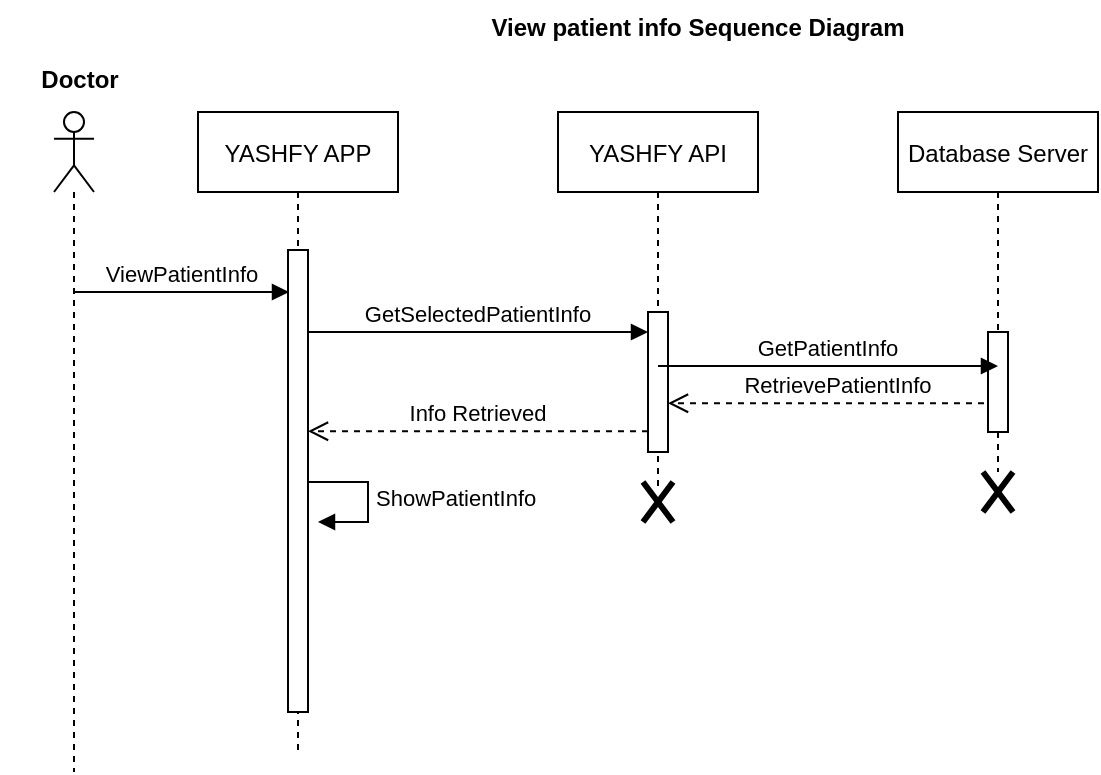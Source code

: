 <mxfile version="16.6.4" type="device"><diagram id="kgpKYQtTHZ0yAKxKKP6v" name="Page-1"><mxGraphModel dx="694" dy="345" grid="1" gridSize="10" guides="1" tooltips="1" connect="1" arrows="1" fold="1" page="1" pageScale="1" pageWidth="850" pageHeight="1100" math="0" shadow="0"><root><mxCell id="0"/><mxCell id="1" parent="0"/><mxCell id="3nuBFxr9cyL0pnOWT2aG-1" value="YASHFY APP" style="shape=umlLifeline;perimeter=lifelinePerimeter;container=1;collapsible=0;recursiveResize=0;rounded=0;shadow=0;strokeWidth=1;" parent="1" vertex="1"><mxGeometry x="120" y="80" width="100" height="320" as="geometry"/></mxCell><mxCell id="3nuBFxr9cyL0pnOWT2aG-2" value="" style="points=[];perimeter=orthogonalPerimeter;rounded=0;shadow=0;strokeWidth=1;" parent="3nuBFxr9cyL0pnOWT2aG-1" vertex="1"><mxGeometry x="45" y="69" width="10" height="231" as="geometry"/></mxCell><mxCell id="Q5_kEp4C6wmAfCaZ95lo-2" value="ViewPatientInfo" style="verticalAlign=bottom;endArrow=block;shadow=0;strokeWidth=1;" edge="1" parent="3nuBFxr9cyL0pnOWT2aG-1" source="Q5_kEp4C6wmAfCaZ95lo-1"><mxGeometry relative="1" as="geometry"><mxPoint x="-44" y="90.0" as="sourcePoint"/><mxPoint x="45.5" y="90.0" as="targetPoint"/></mxGeometry></mxCell><mxCell id="Q5_kEp4C6wmAfCaZ95lo-10" value="Info Retrieved" style="verticalAlign=bottom;endArrow=open;dashed=1;endSize=8;exitX=0;exitY=0.95;shadow=0;strokeWidth=1;" edge="1" parent="3nuBFxr9cyL0pnOWT2aG-1"><mxGeometry relative="1" as="geometry"><mxPoint x="55.0" y="159.63" as="targetPoint"/><mxPoint x="225" y="159.63" as="sourcePoint"/></mxGeometry></mxCell><mxCell id="Q5_kEp4C6wmAfCaZ95lo-34" value="ShowPatient&lt;span style=&quot;text-align: center&quot;&gt;Info&lt;/span&gt;" style="edgeStyle=orthogonalEdgeStyle;html=1;align=left;spacingLeft=2;endArrow=block;rounded=0;entryX=1;entryY=0;" edge="1" parent="3nuBFxr9cyL0pnOWT2aG-1"><mxGeometry relative="1" as="geometry"><mxPoint x="55" y="185" as="sourcePoint"/><Array as="points"><mxPoint x="85" y="185"/></Array><mxPoint x="60" y="205" as="targetPoint"/></mxGeometry></mxCell><mxCell id="3nuBFxr9cyL0pnOWT2aG-5" value="YASHFY API" style="shape=umlLifeline;perimeter=lifelinePerimeter;container=1;collapsible=0;recursiveResize=0;rounded=0;shadow=0;strokeWidth=1;" parent="1" vertex="1"><mxGeometry x="300" y="80" width="100" height="190" as="geometry"/></mxCell><mxCell id="3nuBFxr9cyL0pnOWT2aG-6" value="" style="points=[];perimeter=orthogonalPerimeter;rounded=0;shadow=0;strokeWidth=1;" parent="3nuBFxr9cyL0pnOWT2aG-5" vertex="1"><mxGeometry x="45" y="100" width="10" height="70" as="geometry"/></mxCell><mxCell id="Q5_kEp4C6wmAfCaZ95lo-9" value="RetrievePatientInfo" style="verticalAlign=bottom;endArrow=open;dashed=1;endSize=8;exitX=0;exitY=0.95;shadow=0;strokeWidth=1;" edge="1" parent="3nuBFxr9cyL0pnOWT2aG-5"><mxGeometry relative="1" as="geometry"><mxPoint x="55" y="145.63" as="targetPoint"/><mxPoint x="225" y="145.63" as="sourcePoint"/></mxGeometry></mxCell><mxCell id="3nuBFxr9cyL0pnOWT2aG-8" value="GetSelectedPatientInfo" style="verticalAlign=bottom;endArrow=block;entryX=0;entryY=0;shadow=0;strokeWidth=1;" parent="1" edge="1"><mxGeometry relative="1" as="geometry"><mxPoint x="175.0" y="190.0" as="sourcePoint"/><mxPoint x="345.0" y="190.0" as="targetPoint"/></mxGeometry></mxCell><mxCell id="Q5_kEp4C6wmAfCaZ95lo-1" value="" style="shape=umlLifeline;participant=umlActor;perimeter=lifelinePerimeter;whiteSpace=wrap;html=1;container=1;collapsible=0;recursiveResize=0;verticalAlign=top;spacingTop=36;outlineConnect=0;" vertex="1" parent="1"><mxGeometry x="48" y="80" width="20" height="330" as="geometry"/></mxCell><mxCell id="Q5_kEp4C6wmAfCaZ95lo-4" value="Database Server" style="shape=umlLifeline;perimeter=lifelinePerimeter;container=1;collapsible=0;recursiveResize=0;rounded=0;shadow=0;strokeWidth=1;" vertex="1" parent="1"><mxGeometry x="470" y="80" width="100" height="180" as="geometry"/></mxCell><mxCell id="Q5_kEp4C6wmAfCaZ95lo-5" value="" style="points=[];perimeter=orthogonalPerimeter;rounded=0;shadow=0;strokeWidth=1;" vertex="1" parent="Q5_kEp4C6wmAfCaZ95lo-4"><mxGeometry x="45" y="110" width="10" height="50" as="geometry"/></mxCell><mxCell id="Q5_kEp4C6wmAfCaZ95lo-6" value="GetPatientInfo" style="verticalAlign=bottom;endArrow=block;entryX=0;entryY=0;shadow=0;strokeWidth=1;" edge="1" parent="1"><mxGeometry relative="1" as="geometry"><mxPoint x="350" y="207" as="sourcePoint"/><mxPoint x="520.0" y="207.0" as="targetPoint"/></mxGeometry></mxCell><mxCell id="Q5_kEp4C6wmAfCaZ95lo-18" value="" style="shape=umlDestroy;whiteSpace=wrap;html=1;strokeWidth=3;" vertex="1" parent="1"><mxGeometry x="342.5" y="265" width="15" height="20" as="geometry"/></mxCell><mxCell id="Q5_kEp4C6wmAfCaZ95lo-19" value="" style="shape=umlDestroy;whiteSpace=wrap;html=1;strokeWidth=3;" vertex="1" parent="1"><mxGeometry x="512.5" y="260" width="15" height="20" as="geometry"/></mxCell><mxCell id="Q5_kEp4C6wmAfCaZ95lo-21" value="Doctor" style="text;align=center;fontStyle=1;verticalAlign=middle;spacingLeft=3;spacingRight=3;strokeColor=none;rotatable=0;points=[[0,0.5],[1,0.5]];portConstraint=eastwest;" vertex="1" parent="1"><mxGeometry x="21" y="50" width="80" height="26" as="geometry"/></mxCell><mxCell id="Q5_kEp4C6wmAfCaZ95lo-22" value="View patient info Sequence Diagram" style="text;align=center;fontStyle=1;verticalAlign=middle;spacingLeft=3;spacingRight=3;strokeColor=none;rotatable=0;points=[[0,0.5],[1,0.5]];portConstraint=eastwest;" vertex="1" parent="1"><mxGeometry x="330" y="24" width="80" height="26" as="geometry"/></mxCell></root></mxGraphModel></diagram></mxfile>